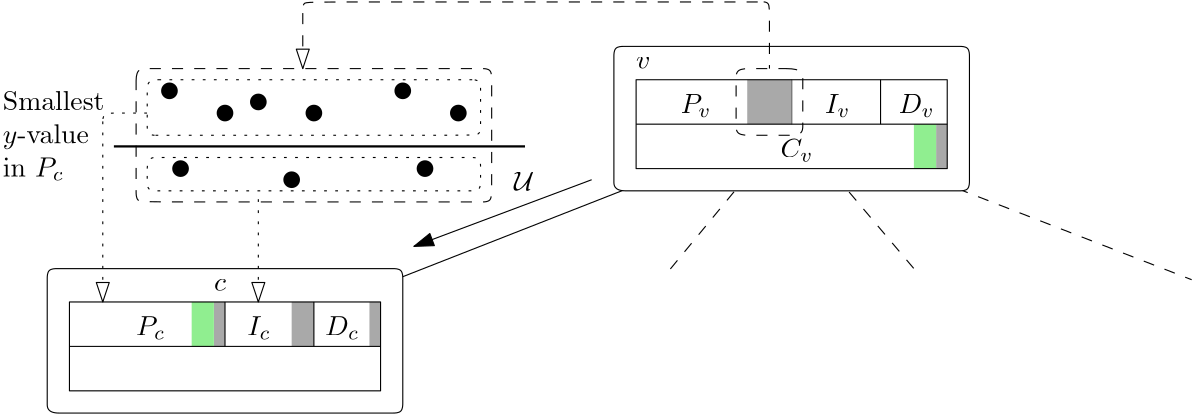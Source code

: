 <?xml version="1.0"?>
<!DOCTYPE ipe SYSTEM "ipe.dtd">
<ipe version="70107" creator="Ipe 7.2.2">
<info created="D:20160503183544" modified="D:20160531154008"/>
<ipestyle name="basic">
<symbol name="arrow/arc(spx)">
<path stroke="sym-stroke" fill="sym-stroke" pen="sym-pen">
0 0 m
-1 0.333 l
-1 -0.333 l
h
</path>
</symbol>
<symbol name="arrow/farc(spx)">
<path stroke="sym-stroke" fill="white" pen="sym-pen">
0 0 m
-1 0.333 l
-1 -0.333 l
h
</path>
</symbol>
<symbol name="arrow/ptarc(spx)">
<path stroke="sym-stroke" fill="sym-stroke" pen="sym-pen">
0 0 m
-1 0.333 l
-0.8 0 l
-1 -0.333 l
h
</path>
</symbol>
<symbol name="arrow/fptarc(spx)">
<path stroke="sym-stroke" fill="white" pen="sym-pen">
0 0 m
-1 0.333 l
-0.8 0 l
-1 -0.333 l
h
</path>
</symbol>
<symbol name="mark/circle(sx)" transformations="translations">
<path fill="sym-stroke">
0.6 0 0 0.6 0 0 e
0.4 0 0 0.4 0 0 e
</path>
</symbol>
<symbol name="mark/disk(sx)" transformations="translations">
<path fill="sym-stroke">
0.6 0 0 0.6 0 0 e
</path>
</symbol>
<symbol name="mark/fdisk(sfx)" transformations="translations">
<group>
<path fill="sym-fill">
0.5 0 0 0.5 0 0 e
</path>
<path fill="sym-stroke" fillrule="eofill">
0.6 0 0 0.6 0 0 e
0.4 0 0 0.4 0 0 e
</path>
</group>
</symbol>
<symbol name="mark/box(sx)" transformations="translations">
<path fill="sym-stroke" fillrule="eofill">
-0.6 -0.6 m
0.6 -0.6 l
0.6 0.6 l
-0.6 0.6 l
h
-0.4 -0.4 m
0.4 -0.4 l
0.4 0.4 l
-0.4 0.4 l
h
</path>
</symbol>
<symbol name="mark/square(sx)" transformations="translations">
<path fill="sym-stroke">
-0.6 -0.6 m
0.6 -0.6 l
0.6 0.6 l
-0.6 0.6 l
h
</path>
</symbol>
<symbol name="mark/fsquare(sfx)" transformations="translations">
<group>
<path fill="sym-fill">
-0.5 -0.5 m
0.5 -0.5 l
0.5 0.5 l
-0.5 0.5 l
h
</path>
<path fill="sym-stroke" fillrule="eofill">
-0.6 -0.6 m
0.6 -0.6 l
0.6 0.6 l
-0.6 0.6 l
h
-0.4 -0.4 m
0.4 -0.4 l
0.4 0.4 l
-0.4 0.4 l
h
</path>
</group>
</symbol>
<symbol name="mark/cross(sx)" transformations="translations">
<group>
<path fill="sym-stroke">
-0.43 -0.57 m
0.57 0.43 l
0.43 0.57 l
-0.57 -0.43 l
h
</path>
<path fill="sym-stroke">
-0.43 0.57 m
0.57 -0.43 l
0.43 -0.57 l
-0.57 0.43 l
h
</path>
</group>
</symbol>
<symbol name="arrow/fnormal(spx)">
<path stroke="sym-stroke" fill="white" pen="sym-pen">
0 0 m
-1 0.333 l
-1 -0.333 l
h
</path>
</symbol>
<symbol name="arrow/pointed(spx)">
<path stroke="sym-stroke" fill="sym-stroke" pen="sym-pen">
0 0 m
-1 0.333 l
-0.8 0 l
-1 -0.333 l
h
</path>
</symbol>
<symbol name="arrow/fpointed(spx)">
<path stroke="sym-stroke" fill="white" pen="sym-pen">
0 0 m
-1 0.333 l
-0.8 0 l
-1 -0.333 l
h
</path>
</symbol>
<symbol name="arrow/linear(spx)">
<path stroke="sym-stroke" pen="sym-pen">
-1 0.333 m
0 0 l
-1 -0.333 l
</path>
</symbol>
<symbol name="arrow/fdouble(spx)">
<path stroke="sym-stroke" fill="white" pen="sym-pen">
0 0 m
-1 0.333 l
-1 -0.333 l
h
-1 0 m
-2 0.333 l
-2 -0.333 l
h
</path>
</symbol>
<symbol name="arrow/double(spx)">
<path stroke="sym-stroke" fill="sym-stroke" pen="sym-pen">
0 0 m
-1 0.333 l
-1 -0.333 l
h
-1 0 m
-2 0.333 l
-2 -0.333 l
h
</path>
</symbol>
<pen name="heavier" value="0.8"/>
<pen name="fat" value="1.2"/>
<pen name="ultrafat" value="2"/>
<symbolsize name="large" value="5"/>
<symbolsize name="small" value="2"/>
<symbolsize name="tiny" value="1.1"/>
<arrowsize name="large" value="10"/>
<arrowsize name="small" value="5"/>
<arrowsize name="tiny" value="3"/>
<color name="red" value="1 0 0"/>
<color name="green" value="0 1 0"/>
<color name="blue" value="0 0 1"/>
<color name="yellow" value="1 1 0"/>
<color name="orange" value="1 0.647 0"/>
<color name="gold" value="1 0.843 0"/>
<color name="purple" value="0.627 0.125 0.941"/>
<color name="gray" value="0.745"/>
<color name="brown" value="0.647 0.165 0.165"/>
<color name="navy" value="0 0 0.502"/>
<color name="pink" value="1 0.753 0.796"/>
<color name="seagreen" value="0.18 0.545 0.341"/>
<color name="turquoise" value="0.251 0.878 0.816"/>
<color name="violet" value="0.933 0.51 0.933"/>
<color name="darkblue" value="0 0 0.545"/>
<color name="darkcyan" value="0 0.545 0.545"/>
<color name="darkgray" value="0.663"/>
<color name="darkgreen" value="0 0.392 0"/>
<color name="darkmagenta" value="0.545 0 0.545"/>
<color name="darkorange" value="1 0.549 0"/>
<color name="darkred" value="0.545 0 0"/>
<color name="lightblue" value="0.678 0.847 0.902"/>
<color name="lightcyan" value="0.878 1 1"/>
<color name="lightgray" value="0.827"/>
<color name="lightgreen" value="0.565 0.933 0.565"/>
<color name="lightyellow" value="1 1 0.878"/>
<dashstyle name="dashed" value="[4] 0"/>
<dashstyle name="dotted" value="[1 3] 0"/>
<dashstyle name="dash dotted" value="[4 2 1 2] 0"/>
<dashstyle name="dash dot dotted" value="[4 2 1 2 1 2] 0"/>
<textsize name="large" value="\large"/>
<textsize name="Large" value="\Large"/>
<textsize name="LARGE" value="\LARGE"/>
<textsize name="huge" value="\huge"/>
<textsize name="Huge" value="\Huge"/>
<textsize name="small" value="\small"/>
<textsize name="footnote" value="\footnotesize"/>
<textsize name="tiny" value="\tiny"/>
<textstyle name="center" begin="\begin{center}" end="\end{center}"/>
<textstyle name="itemize" begin="\begin{itemize}" end="\end{itemize}"/>
<textstyle name="item" begin="\begin{itemize}\item{}" end="\end{itemize}"/>
<gridsize name="4 pts" value="4"/>
<gridsize name="8 pts (~3 mm)" value="8"/>
<gridsize name="16 pts (~6 mm)" value="16"/>
<gridsize name="32 pts (~12 mm)" value="32"/>
<gridsize name="10 pts (~3.5 mm)" value="10"/>
<gridsize name="20 pts (~7 mm)" value="20"/>
<gridsize name="14 pts (~5 mm)" value="14"/>
<gridsize name="28 pts (~10 mm)" value="28"/>
<gridsize name="56 pts (~20 mm)" value="56"/>
<anglesize name="90 deg" value="90"/>
<anglesize name="60 deg" value="60"/>
<anglesize name="45 deg" value="45"/>
<anglesize name="30 deg" value="30"/>
<anglesize name="22.5 deg" value="22.5"/>
<opacity name="10%" value="0.1"/>
<opacity name="30%" value="0.3"/>
<opacity name="50%" value="0.5"/>
<opacity name="75%" value="0.75"/>
<tiling name="falling" angle="-60" step="4" width="1"/>
<tiling name="rising" angle="30" step="4" width="1"/>
</ipestyle>
<page>
<layer name="alpha"/>
<view layers="alpha" active="alpha"/>
<path layer="alpha" matrix="1.04082 0 0 1 4.89796 -96" stroke="black" fill="white">
272 784 m
76 704 l
76 704 l
76 704 l
</path>
<path matrix="0.685294 0.00675238 -0.00629251 0.651406 106.142 175.791" stroke="black" fill="white" dash="dashed">
272 784 m
208 704 l
208 704 l
</path>
<path matrix="0.647059 0 0 0.65 112 178.4" stroke="black" fill="white" dash="dashed">
272 784 m
340 704 l
340 704 l
</path>
<path matrix="0.72 0 0 0.7 92.16 139.2" stroke="black" fill="white" dash="dashed">
272 784 m
472 704 l
472 704 l
</path>
<path matrix="1.06667 0 0 1.08333 -19.2 -59.6667" stroke="black" fill="white">
232 668 m
228 668
228 672
228 672
228 712
228 712
228 716
232 716
232 716
344 716
344 716
348 716
348 712
348 712
348 672
348 672
348 668
344 668
344 668
232 668
232 668 c
</path>
<path matrix="1 0 0 1 32 -96" stroke="black">
256 800 m
256 784 l
</path>
<path matrix="1 0 0 1 32 -96" stroke="black">
288 800 m
288 784 l
</path>
<text matrix="1 0 0 1 26.4912 -96" transformations="translations" pos="300 788" stroke="black" type="label" width="12.982" height="6.812" depth="1.49" valign="baseline">$D_v$</text>
<text matrix="1 0 0 1 -52 -4" transformations="translations" pos="284 712" stroke="black" type="label" width="5.187" height="4.289" depth="0" valign="baseline">$v$</text>
<text matrix="1 0 0 1 32 -96" transformations="translations" pos="268 788" stroke="black" type="label" width="9.113" height="6.812" depth="1.49" valign="baseline">$I_{v}$</text>
<text matrix="1 0 0 1 16 -100" transformations="translations" pos="232 792" stroke="black" type="label" width="11.13" height="6.812" depth="1.49" valign="baseline">$P_{v}$</text>
<text matrix="1 0 0 1 0 -4" transformations="translations" pos="284 680" stroke="black" type="label" width="11.854" height="6.812" depth="1.49" valign="baseline">$C_{v}$</text>
<path matrix="2 0 0 1 -400 0" fill="darkgray">
344 704 m
344 688 l
336 688 l
336 704 l
h
</path>
<path matrix="0.5 0 0 1 172 -16" fill="darkgray">
344 704 m
344 688 l
336 688 l
336 704 l
h
</path>
<path matrix="1.06667 0 0 1.08333 -223.2 -139.667" stroke="black" fill="white">
232 668 m
228 668
228 672
228 672
228 712
228 712
228 716
232 716
232 716
344 716
344 716
348 716
348 712
348 712
348 672
348 672
348 668
344 668
344 668
232 668
232 668 c
</path>
<text matrix="1 0 0 1 -180 -180" transformations="translations" pos="232 792" stroke="black" type="label" width="10.455" height="6.812" depth="1.49" valign="baseline">$P_c$</text>
<text matrix="1 0 0 1 -180 -176" transformations="translations" pos="300 788" stroke="black" type="label" width="12.307" height="6.812" depth="1.49" valign="baseline">$D_{c}$</text>
<path fill="darkgray">
140 624 m
140 608 l
136 608 l
136 624 l
h
</path>
<path fill="darkgray">
116 624 m
116 608 l
108 608 l
108 624 l
h
</path>
<path matrix="0.5 0 0 1 42 0" fill="darkgray">
84 624 m
84 608 l
76 608 l
76 624 l
h
</path>
<text matrix="1 0 0 1 -204 -84" transformations="translations" pos="284 712" stroke="black" type="label" width="4.311" height="4.289" depth="0" valign="baseline">$c$</text>
<path matrix="1 0 0 1 -172 -176" stroke="black">
256 800 m
256 784 l
</path>
<path matrix="1 0 0 1 -172 -176" stroke="black">
288 800 m
288 784 l
</path>
<text matrix="1 0 0 1 -176 -176" transformations="translations" pos="268 788" stroke="black" type="label" width="8.438" height="6.812" depth="1.49" valign="baseline">$I_{c}$</text>
<path matrix="1 0 0 1.09091 0 -64.3636" stroke="black" fill="white" dash="dashed">
52 704 m
52 708
56 708
56 708
176 708
176 708
180 708
180 704
180 704
180 668
180 664
176 664
176 664
56 664
52 664
52 668
52 668
52 704
52 704
52 704
52 704 c
</path>
<path matrix="0.724138 0 0 1 30.8966 0" stroke="black" dash="dashed" rarrow="farc/normal">
112 708 m
112 724
112 732
112 728
112 732
116 732
340 732
344 732
340 732
344 732
344 728
344 708
344 708 c
</path>
<path matrix="1.02778 0 0 1 -1.22222 -4" stroke="black" pen="heavier">
44 684 m
188 684 l
188 684 l
</path>
<text matrix="0.642857 0 0 1 -6.28571 36" transformations="translations" pos="16 664" stroke="black" type="minipage" width="56" height="18.643" depth="13.68" valign="top">Smallest\\
$y$-value\\
in $P_c$
</text>
<text matrix="1 0 0 1 -4 -24" transformations="translations" pos="192 688" stroke="black" type="label" width="7.224" height="6.808" depth="0" valign="baseline">$\mathcal{U}$</text>
<path stroke="black" rarrow="normal/normal">
152 644 m
216 668 l
216 668 l
</path>
<use name="mark/disk(sx)" pos="64 700" size="large" stroke="black"/>
<use matrix="1 0 0 1 0 4" name="mark/disk(sx)" pos="84 688" size="large" stroke="black"/>
<use name="mark/disk(sx)" pos="96 696" size="large" stroke="black"/>
<use name="mark/disk(sx)" pos="116 692" size="large" stroke="black"/>
<use name="mark/disk(sx)" pos="148 700" size="large" stroke="black"/>
<use name="mark/disk(sx)" pos="168 692" size="large" stroke="black"/>
<use matrix="1 0 0 1 0 -4" name="mark/disk(sx)" pos="68 676" size="large" stroke="black"/>
<use name="mark/disk(sx)" pos="156 672" size="large" stroke="black"/>
<use name="mark/disk(sx)" pos="108 668" size="large" stroke="black"/>
<path stroke="black" dash="dotted">
60 704 m
172 704
176 704
172 704
176 704
176 700
176 700
176 692
176 692
176 688
176 688
176 684
172 684
60 684
56 684
60 684
56 684
56 688
56 688
56 700
56 704
60 704
60 704 c
</path>
<path stroke="black" dash="dotted">
56 672 m
56 676
60 676
60 676
168 676
168 676
172 676
172 676
176 676
176 672
176 672
176 668
176 668
176 664
172 664
172 664
60 664
60 664
56 664
56 668
56 672
56 672 c
</path>
<path stroke="black" dash="dotted" rarrow="farc/normal">
40 624 m
40 688
40 692
40 688
40 692
44 692
56 692
56 692 c
</path>
<path matrix="1 0 0 1 -4 0" fill="lightgreen">
84 624 m
84 608 l
76 608 l
76 624 l
h
</path>
<path matrix="1 0 0 1 256 64" fill="lightgreen">
84 624 m
84 608 l
76 608 l
76 624 l
h
</path>
<path matrix="1.16667 0 0 1 -29.333 -96" stroke="black">
224 784 m
320 784 l
</path>
<path matrix="1.16667 0 0 1 26.667 -80" stroke="black">
176 784 m
176 752 l
272 752 l
272 784 l
h
</path>
<path matrix="1.5 0 0 1 -230 0" stroke="black" dash="dashed">
344 708 m
348 708
348 704
348 704
348 688
348 688
348 684
344 684
344 684
336 684
336 684
332 684
332 688
332 688
332 704
332 704
332 708
336 708
336 708
344 708
344 708 c
</path>
<path matrix="1.16667 0 0 1 -233.333 -176" stroke="black">
224 784 m
320 784 l
</path>
<path matrix="1.16667 0 0 1 -177.333 -160" stroke="black">
176 784 m
176 752 l
272 752 l
272 784 l
h
</path>
<path stroke="black" dash="dotted" rarrow="farc/normal">
96 624 m
96 664 l
96 664 l
</path>
</page>
</ipe>
